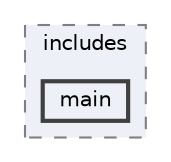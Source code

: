 digraph "app/includes/main"
{
 // LATEX_PDF_SIZE
  bgcolor="transparent";
  edge [fontname=Helvetica,fontsize=10,labelfontname=Helvetica,labelfontsize=10];
  node [fontname=Helvetica,fontsize=10,shape=box,height=0.2,width=0.4];
  compound=true
  subgraph clusterdir_1c5c03227cca0102ee47bee331c2b55d {
    graph [ bgcolor="#edf0f7", pencolor="grey50", label="includes", fontname=Helvetica,fontsize=10 style="filled,dashed", URL="dir_1c5c03227cca0102ee47bee331c2b55d.html",tooltip=""]
  dir_83306c9dc01739987acb050d99938567 [label="main", fillcolor="#edf0f7", color="grey25", style="filled,bold", URL="dir_83306c9dc01739987acb050d99938567.html",tooltip=""];
  }
}
